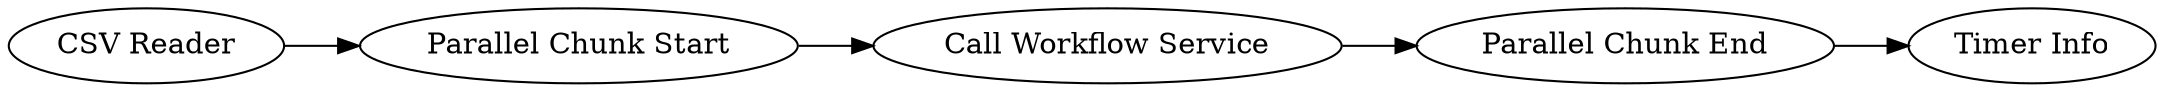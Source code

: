 digraph {
	82 [label="Timer Info"]
	83 [label="CSV Reader"]
	85 [label="Parallel Chunk Start"]
	86 [label="Parallel Chunk End"]
	88 [label="Call Workflow Service"]
	83 -> 85
	85 -> 88
	86 -> 82
	88 -> 86
	rankdir=LR
}
